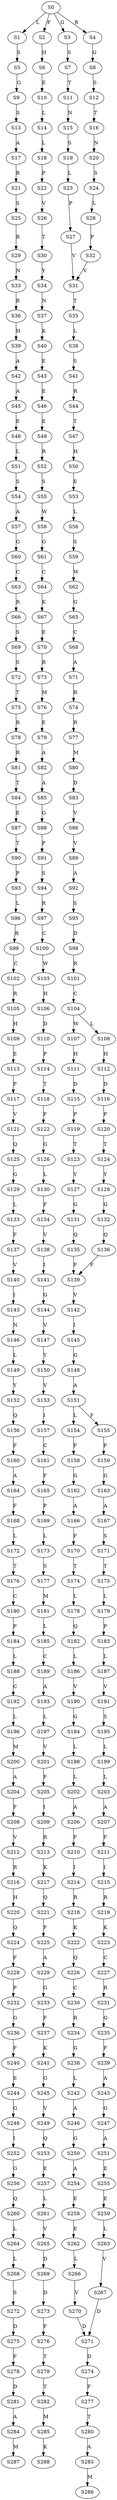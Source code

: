 strict digraph  {
	S0 -> S1 [ label = L ];
	S0 -> S2 [ label = F ];
	S0 -> S3 [ label = G ];
	S0 -> S4 [ label = R ];
	S1 -> S5 [ label = S ];
	S2 -> S6 [ label = H ];
	S3 -> S7 [ label = S ];
	S4 -> S8 [ label = G ];
	S5 -> S9 [ label = G ];
	S6 -> S10 [ label = E ];
	S7 -> S11 [ label = T ];
	S8 -> S12 [ label = S ];
	S9 -> S13 [ label = S ];
	S10 -> S14 [ label = L ];
	S11 -> S15 [ label = N ];
	S12 -> S16 [ label = T ];
	S13 -> S17 [ label = A ];
	S14 -> S18 [ label = L ];
	S15 -> S19 [ label = S ];
	S16 -> S20 [ label = N ];
	S17 -> S21 [ label = R ];
	S18 -> S22 [ label = P ];
	S19 -> S23 [ label = L ];
	S20 -> S24 [ label = S ];
	S21 -> S25 [ label = S ];
	S22 -> S26 [ label = V ];
	S23 -> S27 [ label = P ];
	S24 -> S28 [ label = L ];
	S25 -> S29 [ label = R ];
	S26 -> S30 [ label = T ];
	S27 -> S31 [ label = V ];
	S28 -> S32 [ label = P ];
	S29 -> S33 [ label = N ];
	S30 -> S34 [ label = Y ];
	S31 -> S35 [ label = T ];
	S32 -> S31 [ label = V ];
	S33 -> S36 [ label = R ];
	S34 -> S37 [ label = N ];
	S35 -> S38 [ label = L ];
	S36 -> S39 [ label = H ];
	S37 -> S40 [ label = K ];
	S38 -> S41 [ label = S ];
	S39 -> S42 [ label = A ];
	S40 -> S43 [ label = E ];
	S41 -> S44 [ label = R ];
	S42 -> S45 [ label = A ];
	S43 -> S46 [ label = E ];
	S44 -> S47 [ label = T ];
	S45 -> S48 [ label = E ];
	S46 -> S49 [ label = E ];
	S47 -> S50 [ label = H ];
	S48 -> S51 [ label = L ];
	S49 -> S52 [ label = R ];
	S50 -> S53 [ label = E ];
	S51 -> S54 [ label = S ];
	S52 -> S55 [ label = S ];
	S53 -> S56 [ label = L ];
	S54 -> S57 [ label = A ];
	S55 -> S58 [ label = W ];
	S56 -> S59 [ label = S ];
	S57 -> S60 [ label = G ];
	S58 -> S61 [ label = G ];
	S59 -> S62 [ label = W ];
	S60 -> S63 [ label = C ];
	S61 -> S64 [ label = C ];
	S62 -> S65 [ label = G ];
	S63 -> S66 [ label = R ];
	S64 -> S67 [ label = K ];
	S65 -> S68 [ label = C ];
	S66 -> S69 [ label = S ];
	S67 -> S70 [ label = E ];
	S68 -> S71 [ label = A ];
	S69 -> S72 [ label = S ];
	S70 -> S73 [ label = R ];
	S71 -> S74 [ label = R ];
	S72 -> S75 [ label = T ];
	S73 -> S76 [ label = M ];
	S74 -> S77 [ label = R ];
	S75 -> S78 [ label = R ];
	S76 -> S79 [ label = E ];
	S77 -> S80 [ label = M ];
	S78 -> S81 [ label = R ];
	S79 -> S82 [ label = A ];
	S80 -> S83 [ label = D ];
	S81 -> S84 [ label = T ];
	S82 -> S85 [ label = A ];
	S83 -> S86 [ label = V ];
	S84 -> S87 [ label = E ];
	S85 -> S88 [ label = G ];
	S86 -> S89 [ label = V ];
	S87 -> S90 [ label = T ];
	S88 -> S91 [ label = P ];
	S89 -> S92 [ label = A ];
	S90 -> S93 [ label = P ];
	S91 -> S94 [ label = S ];
	S92 -> S95 [ label = S ];
	S93 -> S96 [ label = L ];
	S94 -> S97 [ label = R ];
	S95 -> S98 [ label = D ];
	S96 -> S99 [ label = R ];
	S97 -> S100 [ label = C ];
	S98 -> S101 [ label = R ];
	S99 -> S102 [ label = C ];
	S100 -> S103 [ label = W ];
	S101 -> S104 [ label = C ];
	S102 -> S105 [ label = R ];
	S103 -> S106 [ label = H ];
	S104 -> S107 [ label = W ];
	S104 -> S108 [ label = L ];
	S105 -> S109 [ label = H ];
	S106 -> S110 [ label = D ];
	S107 -> S111 [ label = H ];
	S108 -> S112 [ label = H ];
	S109 -> S113 [ label = E ];
	S110 -> S114 [ label = P ];
	S111 -> S115 [ label = D ];
	S112 -> S116 [ label = D ];
	S113 -> S117 [ label = P ];
	S114 -> S118 [ label = T ];
	S115 -> S119 [ label = P ];
	S116 -> S120 [ label = P ];
	S117 -> S121 [ label = V ];
	S118 -> S122 [ label = F ];
	S119 -> S123 [ label = T ];
	S120 -> S124 [ label = T ];
	S121 -> S125 [ label = Q ];
	S122 -> S126 [ label = G ];
	S123 -> S127 [ label = Y ];
	S124 -> S128 [ label = Y ];
	S125 -> S129 [ label = G ];
	S126 -> S130 [ label = L ];
	S127 -> S131 [ label = G ];
	S128 -> S132 [ label = G ];
	S129 -> S133 [ label = L ];
	S130 -> S134 [ label = F ];
	S131 -> S135 [ label = Q ];
	S132 -> S136 [ label = Q ];
	S133 -> S137 [ label = F ];
	S134 -> S138 [ label = V ];
	S135 -> S139 [ label = F ];
	S136 -> S139 [ label = F ];
	S137 -> S140 [ label = V ];
	S138 -> S141 [ label = I ];
	S139 -> S142 [ label = V ];
	S140 -> S143 [ label = I ];
	S141 -> S144 [ label = G ];
	S142 -> S145 [ label = I ];
	S143 -> S146 [ label = N ];
	S144 -> S147 [ label = V ];
	S145 -> S148 [ label = G ];
	S146 -> S149 [ label = L ];
	S147 -> S150 [ label = Y ];
	S148 -> S151 [ label = A ];
	S149 -> S152 [ label = Y ];
	S150 -> S153 [ label = V ];
	S151 -> S154 [ label = L ];
	S151 -> S155 [ label = F ];
	S152 -> S156 [ label = Q ];
	S153 -> S157 [ label = I ];
	S154 -> S158 [ label = F ];
	S155 -> S159 [ label = F ];
	S156 -> S160 [ label = F ];
	S157 -> S161 [ label = C ];
	S158 -> S162 [ label = G ];
	S159 -> S163 [ label = G ];
	S160 -> S164 [ label = A ];
	S161 -> S165 [ label = F ];
	S162 -> S166 [ label = A ];
	S163 -> S167 [ label = A ];
	S164 -> S168 [ label = F ];
	S165 -> S169 [ label = P ];
	S166 -> S170 [ label = F ];
	S167 -> S171 [ label = S ];
	S168 -> S172 [ label = L ];
	S169 -> S173 [ label = L ];
	S170 -> S174 [ label = T ];
	S171 -> S175 [ label = T ];
	S172 -> S176 [ label = T ];
	S173 -> S177 [ label = S ];
	S174 -> S178 [ label = L ];
	S175 -> S179 [ label = L ];
	S176 -> S180 [ label = C ];
	S177 -> S181 [ label = M ];
	S178 -> S182 [ label = Q ];
	S179 -> S183 [ label = P ];
	S180 -> S184 [ label = P ];
	S181 -> S185 [ label = L ];
	S182 -> S186 [ label = L ];
	S183 -> S187 [ label = L ];
	S184 -> S188 [ label = L ];
	S185 -> S189 [ label = C ];
	S186 -> S190 [ label = V ];
	S187 -> S191 [ label = V ];
	S188 -> S192 [ label = C ];
	S189 -> S193 [ label = A ];
	S190 -> S194 [ label = G ];
	S191 -> S195 [ label = S ];
	S192 -> S196 [ label = L ];
	S193 -> S197 [ label = L ];
	S194 -> S198 [ label = L ];
	S195 -> S199 [ label = L ];
	S196 -> S200 [ label = M ];
	S197 -> S201 [ label = V ];
	S198 -> S202 [ label = L ];
	S199 -> S203 [ label = L ];
	S200 -> S204 [ label = A ];
	S201 -> S205 [ label = F ];
	S202 -> S206 [ label = A ];
	S203 -> S207 [ label = A ];
	S204 -> S208 [ label = F ];
	S205 -> S209 [ label = I ];
	S206 -> S210 [ label = F ];
	S207 -> S211 [ label = F ];
	S208 -> S212 [ label = V ];
	S209 -> S213 [ label = R ];
	S210 -> S214 [ label = I ];
	S211 -> S215 [ label = I ];
	S212 -> S216 [ label = R ];
	S213 -> S217 [ label = K ];
	S214 -> S218 [ label = R ];
	S215 -> S219 [ label = R ];
	S216 -> S220 [ label = H ];
	S217 -> S221 [ label = Q ];
	S218 -> S222 [ label = K ];
	S219 -> S223 [ label = K ];
	S220 -> S224 [ label = Q ];
	S221 -> S225 [ label = F ];
	S222 -> S226 [ label = Q ];
	S223 -> S227 [ label = C ];
	S224 -> S228 [ label = F ];
	S225 -> S229 [ label = A ];
	S226 -> S230 [ label = C ];
	S227 -> S231 [ label = R ];
	S228 -> S232 [ label = P ];
	S229 -> S233 [ label = G ];
	S230 -> S234 [ label = R ];
	S231 -> S235 [ label = G ];
	S232 -> S236 [ label = G ];
	S233 -> S237 [ label = F ];
	S234 -> S238 [ label = G ];
	S235 -> S239 [ label = F ];
	S236 -> S240 [ label = F ];
	S237 -> S241 [ label = K ];
	S238 -> S242 [ label = L ];
	S239 -> S243 [ label = A ];
	S240 -> S244 [ label = E ];
	S241 -> S245 [ label = G ];
	S242 -> S246 [ label = A ];
	S243 -> S247 [ label = G ];
	S244 -> S248 [ label = G ];
	S245 -> S249 [ label = V ];
	S246 -> S250 [ label = G ];
	S247 -> S251 [ label = A ];
	S248 -> S252 [ label = I ];
	S249 -> S253 [ label = Q ];
	S250 -> S254 [ label = A ];
	S251 -> S255 [ label = E ];
	S252 -> S256 [ label = G ];
	S253 -> S257 [ label = E ];
	S254 -> S258 [ label = E ];
	S255 -> S259 [ label = E ];
	S256 -> S260 [ label = Q ];
	S257 -> S261 [ label = L ];
	S258 -> S262 [ label = E ];
	S259 -> S263 [ label = L ];
	S260 -> S264 [ label = L ];
	S261 -> S265 [ label = V ];
	S262 -> S266 [ label = L ];
	S263 -> S267 [ label = V ];
	S264 -> S268 [ label = L ];
	S265 -> S269 [ label = D ];
	S266 -> S270 [ label = V ];
	S267 -> S271 [ label = D ];
	S268 -> S272 [ label = S ];
	S269 -> S273 [ label = D ];
	S270 -> S271 [ label = D ];
	S271 -> S274 [ label = D ];
	S272 -> S275 [ label = D ];
	S273 -> S276 [ label = F ];
	S274 -> S277 [ label = F ];
	S275 -> S278 [ label = F ];
	S276 -> S279 [ label = T ];
	S277 -> S280 [ label = T ];
	S278 -> S281 [ label = D ];
	S279 -> S282 [ label = T ];
	S280 -> S283 [ label = A ];
	S281 -> S284 [ label = A ];
	S282 -> S285 [ label = M ];
	S283 -> S286 [ label = M ];
	S284 -> S287 [ label = M ];
	S285 -> S288 [ label = K ];
}
